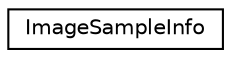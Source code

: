 digraph G
{
  edge [fontname="Helvetica",fontsize="10",labelfontname="Helvetica",labelfontsize="10"];
  node [fontname="Helvetica",fontsize="10",shape=record];
  rankdir=LR;
  Node1 [label="ImageSampleInfo",height=0.2,width=0.4,color="black", fillcolor="white", style="filled",URL="$d9/d11/structImageSampleInfo.html"];
}
